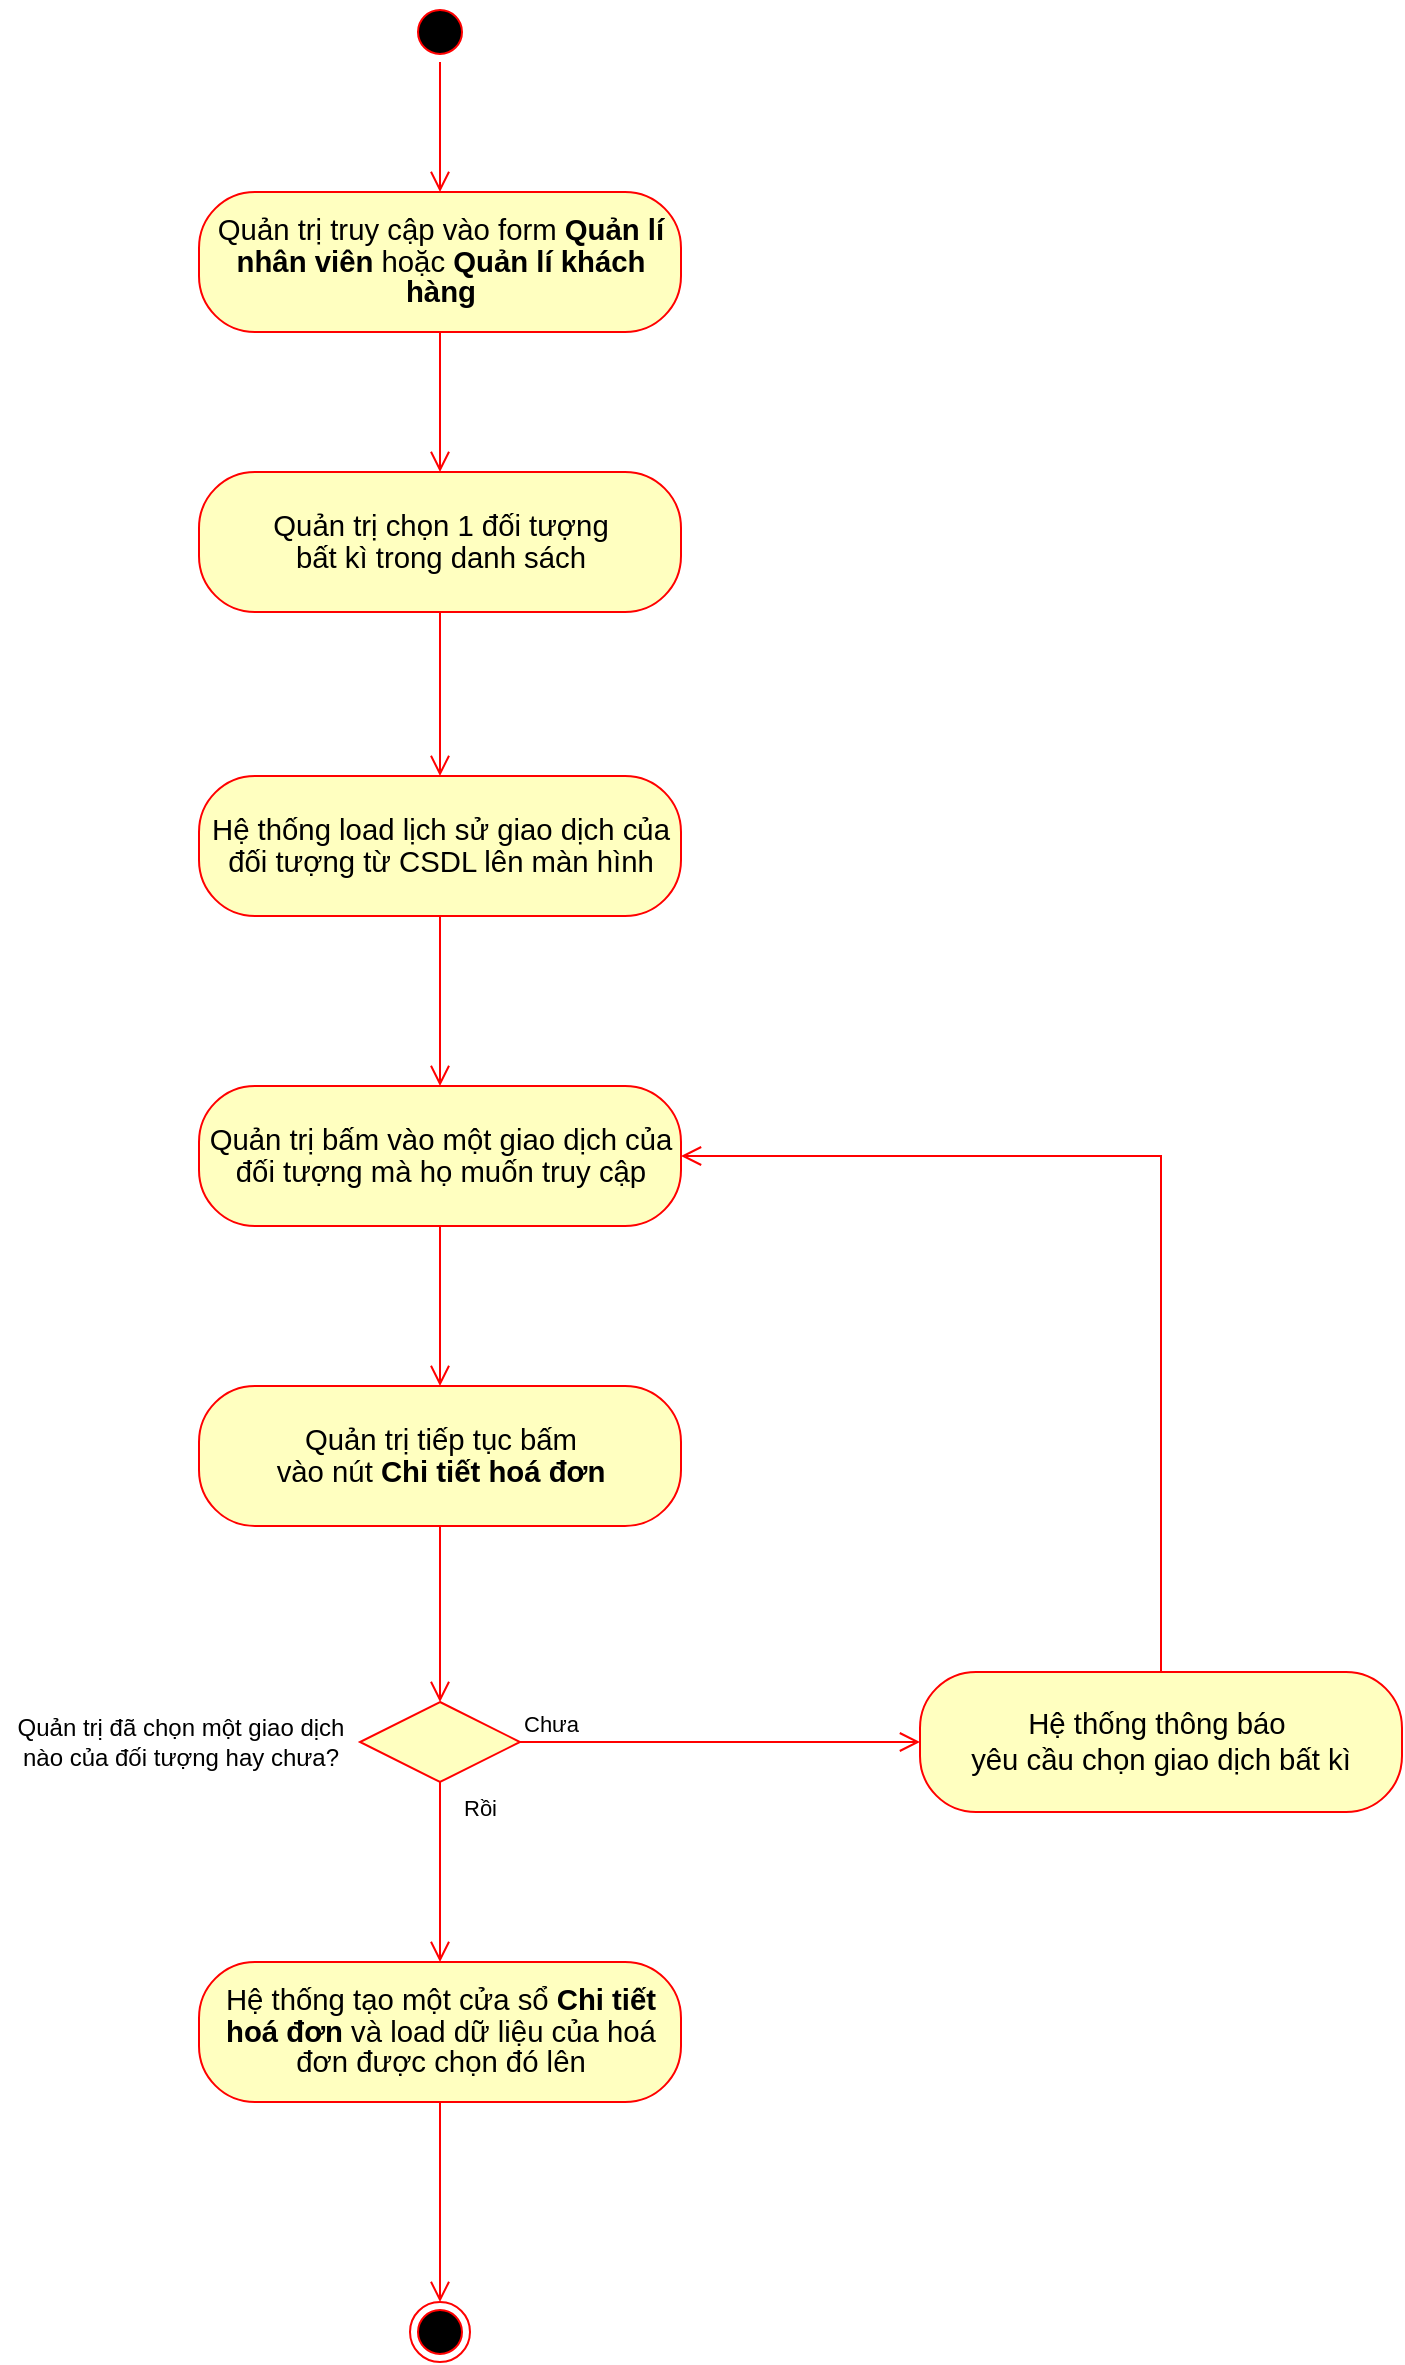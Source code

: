 <mxfile version="16.5.1" type="device"><diagram id="AcsiWmHQyFGquYdm_y9N" name="Page-1"><mxGraphModel dx="2004" dy="1645" grid="1" gridSize="10" guides="1" tooltips="1" connect="1" arrows="1" fold="1" page="1" pageScale="1" pageWidth="850" pageHeight="1100" math="0" shadow="0"><root><mxCell id="0"/><mxCell id="1" parent="0"/><mxCell id="16gyaqh5jp1LO1Qn1m7W-1" value="" style="ellipse;html=1;shape=startState;fillColor=#000000;strokeColor=#ff0000;" parent="1" vertex="1"><mxGeometry x="280" y="20" width="30" height="30" as="geometry"/></mxCell><mxCell id="16gyaqh5jp1LO1Qn1m7W-2" value="" style="edgeStyle=orthogonalEdgeStyle;html=1;verticalAlign=bottom;endArrow=open;endSize=8;strokeColor=#ff0000;rounded=0;" parent="1" source="16gyaqh5jp1LO1Qn1m7W-1" target="16gyaqh5jp1LO1Qn1m7W-3" edge="1"><mxGeometry relative="1" as="geometry"><mxPoint x="286" y="85" as="targetPoint"/></mxGeometry></mxCell><mxCell id="16gyaqh5jp1LO1Qn1m7W-3" value="&lt;span style=&quot;font-size: 11.0pt ; line-height: 107% ; font-family: &amp;#34;calibri&amp;#34; , sans-serif&quot;&gt;Quản trị truy cập vào form &lt;b&gt;Quản lí &lt;br&gt;nhân viên &lt;/b&gt;hoặc &lt;b&gt;Quản lí khách hàng&lt;/b&gt;&lt;/span&gt;" style="rounded=1;whiteSpace=wrap;html=1;arcSize=40;fontColor=#000000;fillColor=#ffffc0;strokeColor=#ff0000;" parent="1" vertex="1"><mxGeometry x="174.5" y="115" width="241" height="70" as="geometry"/></mxCell><mxCell id="16gyaqh5jp1LO1Qn1m7W-4" value="" style="edgeStyle=orthogonalEdgeStyle;html=1;verticalAlign=bottom;endArrow=open;endSize=8;strokeColor=#ff0000;rounded=0;" parent="1" source="16gyaqh5jp1LO1Qn1m7W-3" target="16gyaqh5jp1LO1Qn1m7W-8" edge="1"><mxGeometry relative="1" as="geometry"><mxPoint x="305.524" y="265" as="targetPoint"/></mxGeometry></mxCell><mxCell id="16gyaqh5jp1LO1Qn1m7W-6" value="" style="edgeStyle=orthogonalEdgeStyle;html=1;verticalAlign=bottom;endArrow=open;endSize=8;strokeColor=#ff0000;rounded=0;" parent="1" source="16gyaqh5jp1LO1Qn1m7W-8" target="nUSWGEt5DsraqE3YuVQ1-1" edge="1"><mxGeometry relative="1" as="geometry"><mxPoint x="290.5" y="395" as="targetPoint"/><mxPoint x="305.524" y="325" as="sourcePoint"/><Array as="points"/></mxGeometry></mxCell><mxCell id="16gyaqh5jp1LO1Qn1m7W-8" value="&lt;span style=&quot;font-size: 11.0pt ; line-height: 107% ; font-family: &amp;#34;calibri&amp;#34; , sans-serif&quot;&gt;Quản trị chọn 1 đối tượng&lt;br/&gt;bất kì trong danh sách&lt;/span&gt;" style="rounded=1;whiteSpace=wrap;html=1;arcSize=40;fontColor=#000000;fillColor=#ffffc0;strokeColor=#ff0000;" parent="1" vertex="1"><mxGeometry x="174.5" y="255" width="241" height="70" as="geometry"/></mxCell><mxCell id="a9j-pOuoURFXLK4mz6H9-4" value="" style="rhombus;whiteSpace=wrap;html=1;fillColor=#ffffc0;strokeColor=#ff0000;" parent="1" vertex="1"><mxGeometry x="255" y="870" width="80" height="40" as="geometry"/></mxCell><mxCell id="a9j-pOuoURFXLK4mz6H9-5" value="Chưa" style="edgeStyle=orthogonalEdgeStyle;html=1;align=left;verticalAlign=bottom;endArrow=open;endSize=8;strokeColor=#ff0000;rounded=0;" parent="1" source="a9j-pOuoURFXLK4mz6H9-4" target="nUSWGEt5DsraqE3YuVQ1-10" edge="1"><mxGeometry x="-1" relative="1" as="geometry"><mxPoint x="525" y="890" as="targetPoint"/></mxGeometry></mxCell><mxCell id="a9j-pOuoURFXLK4mz6H9-6" value="Rồi&amp;nbsp;" style="edgeStyle=orthogonalEdgeStyle;html=1;align=left;verticalAlign=top;endArrow=open;endSize=8;strokeColor=#ff0000;rounded=0;" parent="1" source="a9j-pOuoURFXLK4mz6H9-4" target="nUSWGEt5DsraqE3YuVQ1-7" edge="1"><mxGeometry x="-1" y="10" relative="1" as="geometry"><mxPoint x="295" y="1000" as="targetPoint"/><mxPoint as="offset"/></mxGeometry></mxCell><mxCell id="a9j-pOuoURFXLK4mz6H9-7" value="Quản trị đã chọn một giao dịch&lt;br&gt;nào của đối tượng hay chưa?" style="text;html=1;align=center;verticalAlign=middle;resizable=0;points=[];autosize=1;strokeColor=none;fillColor=none;" parent="1" vertex="1"><mxGeometry x="75" y="875" width="180" height="30" as="geometry"/></mxCell><mxCell id="nUSWGEt5DsraqE3YuVQ1-1" value="&lt;span style=&quot;font-size: 11.0pt ; line-height: 107% ; font-family: &amp;#34;calibri&amp;#34; , sans-serif&quot;&gt;Hệ thống load lịch sử giao dịch của đối tượng từ CSDL lên màn hình&lt;/span&gt;" style="rounded=1;whiteSpace=wrap;html=1;arcSize=40;fontColor=#000000;fillColor=#ffffc0;strokeColor=#ff0000;" vertex="1" parent="1"><mxGeometry x="174.5" y="407" width="241" height="70" as="geometry"/></mxCell><mxCell id="nUSWGEt5DsraqE3YuVQ1-2" value="&lt;span style=&quot;font-size: 11.0pt ; line-height: 107% ; font-family: &amp;#34;calibri&amp;#34; , sans-serif&quot;&gt;Quản trị bấm vào một giao dịch của đối tượng mà họ muốn truy cập&lt;/span&gt;" style="rounded=1;whiteSpace=wrap;html=1;arcSize=40;fontColor=#000000;fillColor=#ffffc0;strokeColor=#ff0000;" vertex="1" parent="1"><mxGeometry x="174.5" y="562" width="241" height="70" as="geometry"/></mxCell><mxCell id="nUSWGEt5DsraqE3YuVQ1-3" value="" style="edgeStyle=orthogonalEdgeStyle;html=1;verticalAlign=bottom;endArrow=open;endSize=8;strokeColor=#ff0000;rounded=0;" edge="1" parent="1" source="nUSWGEt5DsraqE3YuVQ1-1" target="nUSWGEt5DsraqE3YuVQ1-2"><mxGeometry relative="1" as="geometry"><mxPoint x="305.0" y="402" as="targetPoint"/><mxPoint x="305.0" y="335" as="sourcePoint"/><Array as="points"/></mxGeometry></mxCell><mxCell id="nUSWGEt5DsraqE3YuVQ1-4" value="&lt;span style=&quot;font-size: 11.0pt ; line-height: 107% ; font-family: &amp;#34;calibri&amp;#34; , sans-serif&quot;&gt;Quản trị tiếp tục bấm&lt;br/&gt;vào nút &lt;b&gt;Chi tiết hoá đơn&lt;/b&gt;&lt;/span&gt;" style="rounded=1;whiteSpace=wrap;html=1;arcSize=40;fontColor=#000000;fillColor=#ffffc0;strokeColor=#ff0000;" vertex="1" parent="1"><mxGeometry x="174.5" y="712" width="241" height="70" as="geometry"/></mxCell><mxCell id="nUSWGEt5DsraqE3YuVQ1-5" value="" style="edgeStyle=orthogonalEdgeStyle;html=1;verticalAlign=bottom;endArrow=open;endSize=8;strokeColor=#ff0000;rounded=0;" edge="1" parent="1" source="nUSWGEt5DsraqE3YuVQ1-2" target="nUSWGEt5DsraqE3YuVQ1-4"><mxGeometry relative="1" as="geometry"><mxPoint x="305" y="572" as="targetPoint"/><mxPoint x="305" y="487" as="sourcePoint"/><Array as="points"/></mxGeometry></mxCell><mxCell id="nUSWGEt5DsraqE3YuVQ1-6" value="" style="edgeStyle=orthogonalEdgeStyle;html=1;verticalAlign=bottom;endArrow=open;endSize=8;strokeColor=#ff0000;rounded=0;" edge="1" parent="1" source="nUSWGEt5DsraqE3YuVQ1-4" target="a9j-pOuoURFXLK4mz6H9-4"><mxGeometry relative="1" as="geometry"><mxPoint x="305" y="722" as="targetPoint"/><mxPoint x="305" y="642" as="sourcePoint"/><Array as="points"/></mxGeometry></mxCell><mxCell id="nUSWGEt5DsraqE3YuVQ1-7" value="&lt;span style=&quot;font-size: 11.0pt ; line-height: 107% ; font-family: &amp;#34;calibri&amp;#34; , sans-serif&quot;&gt;Hệ thống tạo một cửa sổ &lt;b&gt;Chi tiết hoá đơn &lt;/b&gt;và load dữ liệu của hoá đơn được chọn đó lên&lt;/span&gt;" style="rounded=1;whiteSpace=wrap;html=1;arcSize=40;fontColor=#000000;fillColor=#ffffc0;strokeColor=#ff0000;" vertex="1" parent="1"><mxGeometry x="174.5" y="1000" width="241" height="70" as="geometry"/></mxCell><mxCell id="nUSWGEt5DsraqE3YuVQ1-8" value="" style="ellipse;html=1;shape=endState;fillColor=#000000;strokeColor=#ff0000;" vertex="1" parent="1"><mxGeometry x="280" y="1170" width="30" height="30" as="geometry"/></mxCell><mxCell id="nUSWGEt5DsraqE3YuVQ1-9" value="" style="edgeStyle=orthogonalEdgeStyle;html=1;verticalAlign=bottom;endArrow=open;endSize=8;strokeColor=#ff0000;rounded=0;" edge="1" parent="1" source="nUSWGEt5DsraqE3YuVQ1-7" target="nUSWGEt5DsraqE3YuVQ1-8"><mxGeometry relative="1" as="geometry"><mxPoint x="305" y="880" as="targetPoint"/><mxPoint x="305" y="792" as="sourcePoint"/><Array as="points"/></mxGeometry></mxCell><mxCell id="nUSWGEt5DsraqE3YuVQ1-10" value="&lt;font face=&quot;calibri, sans-serif&quot;&gt;&lt;span style=&quot;font-size: 14.667px&quot;&gt;Hệ thống thông báo&amp;nbsp;&lt;br&gt;yêu cầu chọn giao dịch bất kì&lt;br&gt;&lt;/span&gt;&lt;/font&gt;" style="rounded=1;whiteSpace=wrap;html=1;arcSize=40;fontColor=#000000;fillColor=#ffffc0;strokeColor=#ff0000;" vertex="1" parent="1"><mxGeometry x="535" y="855" width="241" height="70" as="geometry"/></mxCell><mxCell id="nUSWGEt5DsraqE3YuVQ1-11" value="" style="edgeStyle=orthogonalEdgeStyle;html=1;verticalAlign=bottom;endArrow=open;endSize=8;strokeColor=#ff0000;rounded=0;" edge="1" parent="1" source="nUSWGEt5DsraqE3YuVQ1-10" target="nUSWGEt5DsraqE3YuVQ1-2"><mxGeometry relative="1" as="geometry"><mxPoint x="305.0" y="722" as="targetPoint"/><mxPoint x="305.0" y="642" as="sourcePoint"/><Array as="points"><mxPoint x="656" y="597"/></Array></mxGeometry></mxCell></root></mxGraphModel></diagram></mxfile>